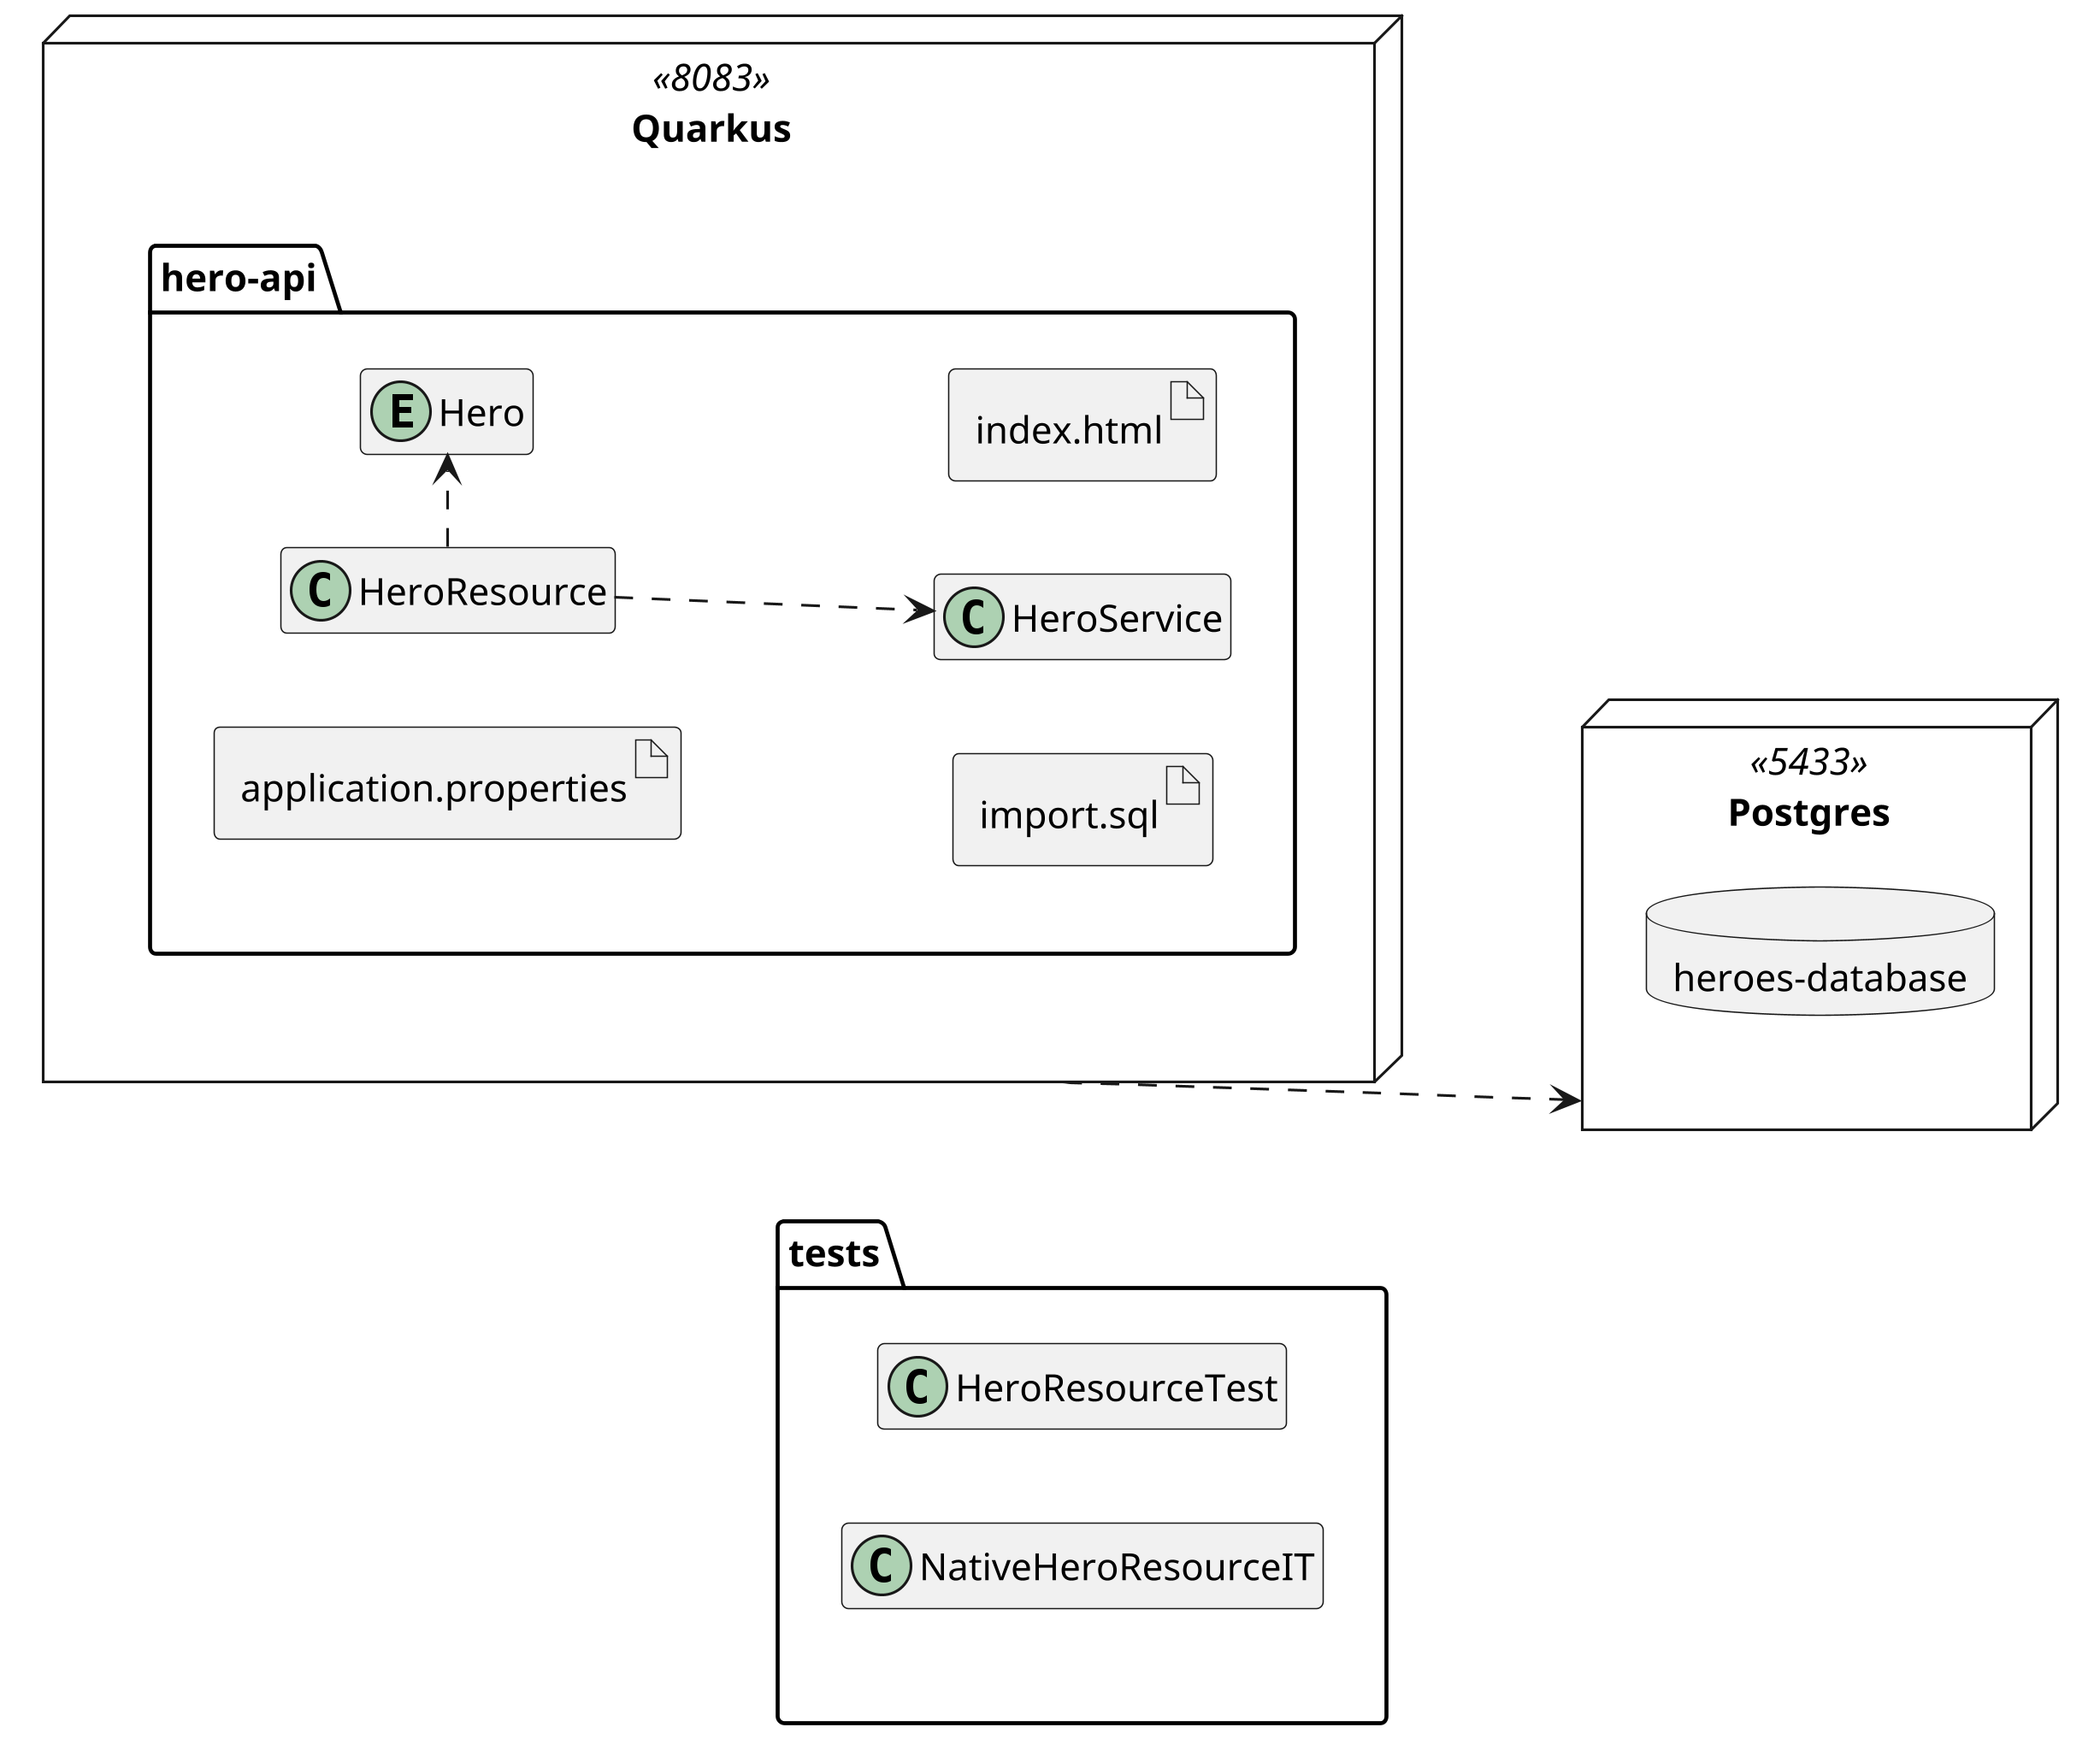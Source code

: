 @startuml
skinparam dpi 300

allow_mixing
hide empty members
left to right direction
!define exception(name) class name << (E,#FFAAAA) >>

node Postgres as postgres <<5433>> {
    database "heroes-database" as db
}

node Quarkus as quarkus <<8083>> {
    package "hero-api" as heroapi {
        entity Hero
        class HeroResource
        class HeroService
        artifact "index<U+002E>html" as index
        artifact "application<U+002E>properties" as properties
        artifact "import<U+002E>sql" as import
        HeroResource ..> HeroService
        HeroResource .> Hero
        properties .[hidden].> import
        Hero .[hidden].> index
    }
}

package "tests" as tests {
    class HeroResourceTest
    class NativeHeroResourceIT
}

quarkus ....> postgres
heroapi .[hidden].> tests

@enduml
